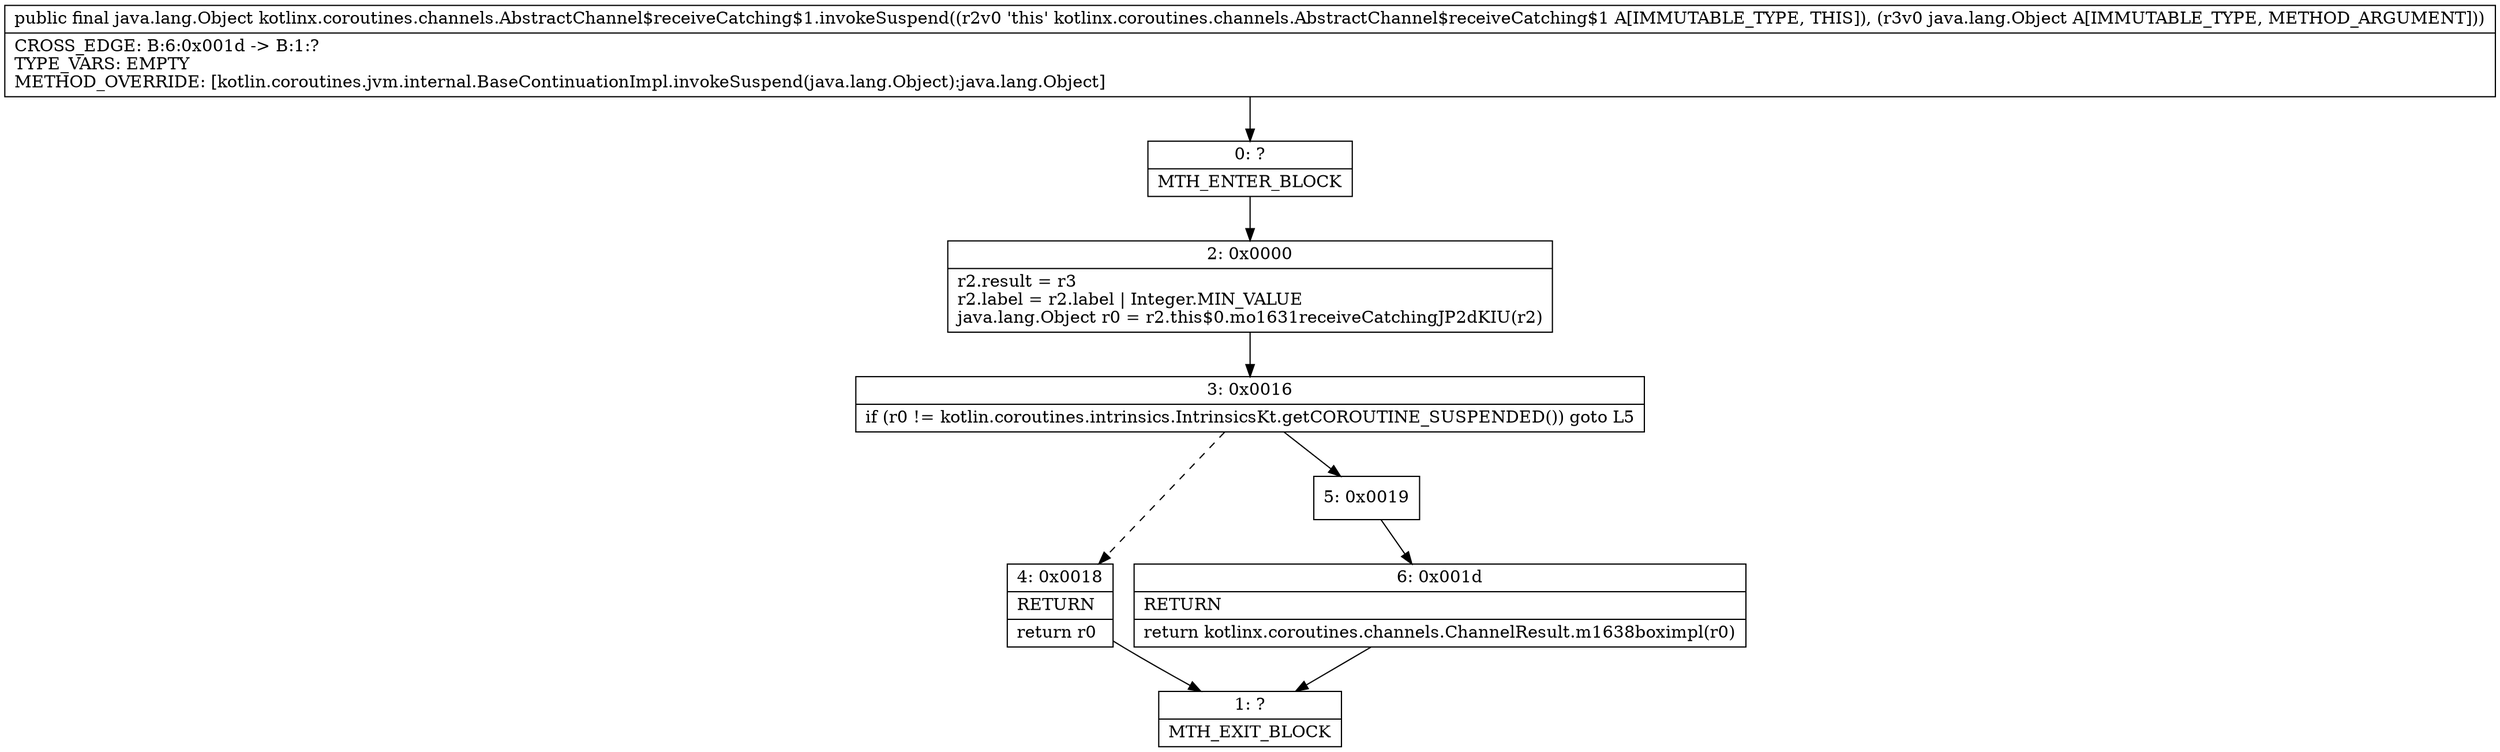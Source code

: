 digraph "CFG forkotlinx.coroutines.channels.AbstractChannel$receiveCatching$1.invokeSuspend(Ljava\/lang\/Object;)Ljava\/lang\/Object;" {
Node_0 [shape=record,label="{0\:\ ?|MTH_ENTER_BLOCK\l}"];
Node_2 [shape=record,label="{2\:\ 0x0000|r2.result = r3\lr2.label = r2.label \| Integer.MIN_VALUE\ljava.lang.Object r0 = r2.this$0.mo1631receiveCatchingJP2dKIU(r2)\l}"];
Node_3 [shape=record,label="{3\:\ 0x0016|if (r0 != kotlin.coroutines.intrinsics.IntrinsicsKt.getCOROUTINE_SUSPENDED()) goto L5\l}"];
Node_4 [shape=record,label="{4\:\ 0x0018|RETURN\l|return r0\l}"];
Node_1 [shape=record,label="{1\:\ ?|MTH_EXIT_BLOCK\l}"];
Node_5 [shape=record,label="{5\:\ 0x0019}"];
Node_6 [shape=record,label="{6\:\ 0x001d|RETURN\l|return kotlinx.coroutines.channels.ChannelResult.m1638boximpl(r0)\l}"];
MethodNode[shape=record,label="{public final java.lang.Object kotlinx.coroutines.channels.AbstractChannel$receiveCatching$1.invokeSuspend((r2v0 'this' kotlinx.coroutines.channels.AbstractChannel$receiveCatching$1 A[IMMUTABLE_TYPE, THIS]), (r3v0 java.lang.Object A[IMMUTABLE_TYPE, METHOD_ARGUMENT]))  | CROSS_EDGE: B:6:0x001d \-\> B:1:?\lTYPE_VARS: EMPTY\lMETHOD_OVERRIDE: [kotlin.coroutines.jvm.internal.BaseContinuationImpl.invokeSuspend(java.lang.Object):java.lang.Object]\l}"];
MethodNode -> Node_0;Node_0 -> Node_2;
Node_2 -> Node_3;
Node_3 -> Node_4[style=dashed];
Node_3 -> Node_5;
Node_4 -> Node_1;
Node_5 -> Node_6;
Node_6 -> Node_1;
}

